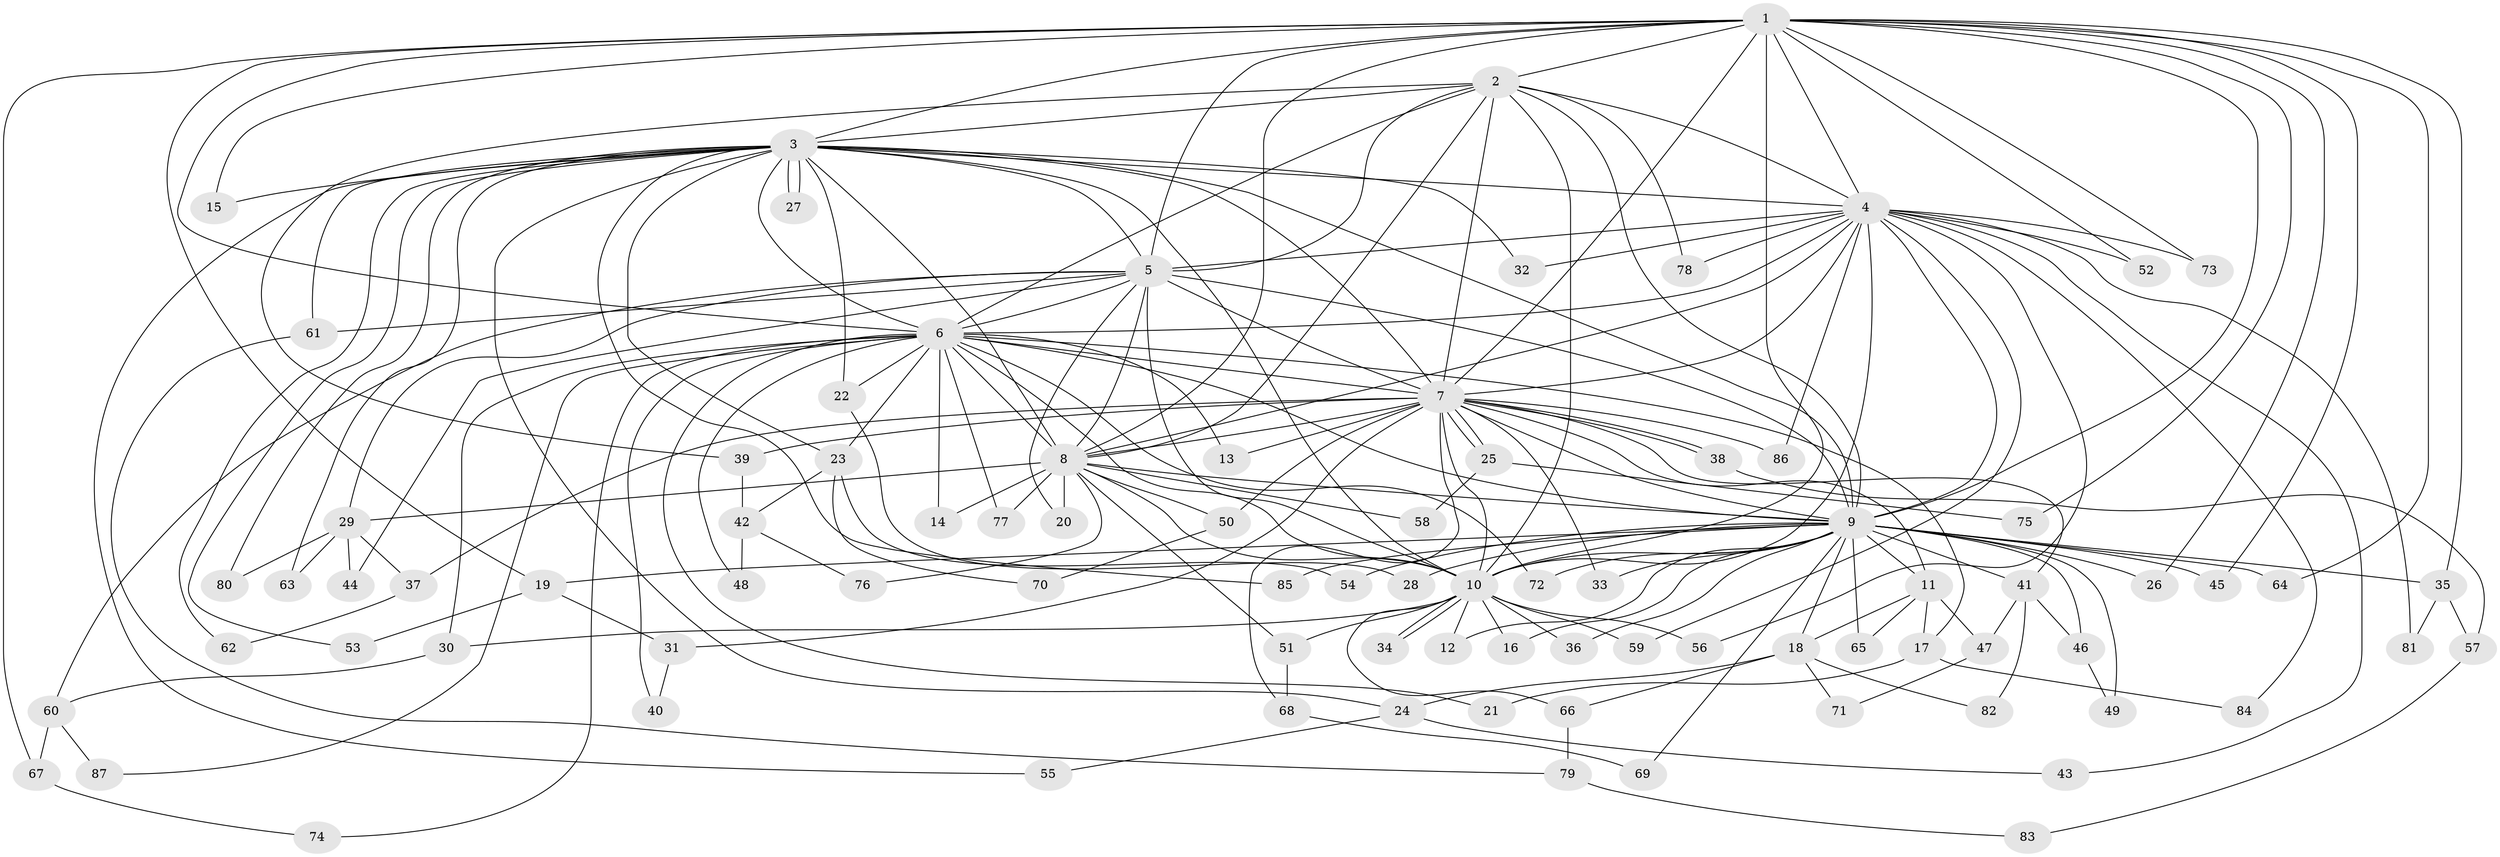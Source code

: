 // coarse degree distribution, {15: 0.03225806451612903, 13: 0.016129032258064516, 18: 0.016129032258064516, 17: 0.016129032258064516, 32: 0.016129032258064516, 14: 0.016129032258064516, 5: 0.04838709677419355, 2: 0.5483870967741935, 4: 0.0967741935483871, 6: 0.016129032258064516, 3: 0.12903225806451613, 7: 0.016129032258064516, 1: 0.03225806451612903}
// Generated by graph-tools (version 1.1) at 2025/49/03/04/25 22:49:40]
// undirected, 87 vertices, 199 edges
graph export_dot {
  node [color=gray90,style=filled];
  1;
  2;
  3;
  4;
  5;
  6;
  7;
  8;
  9;
  10;
  11;
  12;
  13;
  14;
  15;
  16;
  17;
  18;
  19;
  20;
  21;
  22;
  23;
  24;
  25;
  26;
  27;
  28;
  29;
  30;
  31;
  32;
  33;
  34;
  35;
  36;
  37;
  38;
  39;
  40;
  41;
  42;
  43;
  44;
  45;
  46;
  47;
  48;
  49;
  50;
  51;
  52;
  53;
  54;
  55;
  56;
  57;
  58;
  59;
  60;
  61;
  62;
  63;
  64;
  65;
  66;
  67;
  68;
  69;
  70;
  71;
  72;
  73;
  74;
  75;
  76;
  77;
  78;
  79;
  80;
  81;
  82;
  83;
  84;
  85;
  86;
  87;
  1 -- 2;
  1 -- 3;
  1 -- 4;
  1 -- 5;
  1 -- 6;
  1 -- 7;
  1 -- 8;
  1 -- 9;
  1 -- 10;
  1 -- 15;
  1 -- 19;
  1 -- 26;
  1 -- 35;
  1 -- 45;
  1 -- 52;
  1 -- 64;
  1 -- 67;
  1 -- 73;
  1 -- 75;
  2 -- 3;
  2 -- 4;
  2 -- 5;
  2 -- 6;
  2 -- 7;
  2 -- 8;
  2 -- 9;
  2 -- 10;
  2 -- 39;
  2 -- 78;
  3 -- 4;
  3 -- 5;
  3 -- 6;
  3 -- 7;
  3 -- 8;
  3 -- 9;
  3 -- 10;
  3 -- 15;
  3 -- 22;
  3 -- 23;
  3 -- 24;
  3 -- 27;
  3 -- 27;
  3 -- 32;
  3 -- 53;
  3 -- 55;
  3 -- 61;
  3 -- 62;
  3 -- 63;
  3 -- 80;
  3 -- 85;
  4 -- 5;
  4 -- 6;
  4 -- 7;
  4 -- 8;
  4 -- 9;
  4 -- 10;
  4 -- 32;
  4 -- 43;
  4 -- 52;
  4 -- 56;
  4 -- 59;
  4 -- 73;
  4 -- 78;
  4 -- 81;
  4 -- 84;
  4 -- 86;
  5 -- 6;
  5 -- 7;
  5 -- 8;
  5 -- 9;
  5 -- 10;
  5 -- 20;
  5 -- 29;
  5 -- 44;
  5 -- 60;
  5 -- 61;
  6 -- 7;
  6 -- 8;
  6 -- 9;
  6 -- 10;
  6 -- 13;
  6 -- 14;
  6 -- 17;
  6 -- 21;
  6 -- 22;
  6 -- 23;
  6 -- 30;
  6 -- 40;
  6 -- 48;
  6 -- 72;
  6 -- 74;
  6 -- 77;
  6 -- 87;
  7 -- 8;
  7 -- 9;
  7 -- 10;
  7 -- 11;
  7 -- 13;
  7 -- 25;
  7 -- 25;
  7 -- 31;
  7 -- 33;
  7 -- 37;
  7 -- 38;
  7 -- 38;
  7 -- 39;
  7 -- 41;
  7 -- 50;
  7 -- 68;
  7 -- 86;
  8 -- 9;
  8 -- 10;
  8 -- 14;
  8 -- 20;
  8 -- 29;
  8 -- 50;
  8 -- 51;
  8 -- 58;
  8 -- 76;
  8 -- 77;
  9 -- 10;
  9 -- 11;
  9 -- 12;
  9 -- 16;
  9 -- 18;
  9 -- 19;
  9 -- 26;
  9 -- 28;
  9 -- 33;
  9 -- 35;
  9 -- 36;
  9 -- 41;
  9 -- 45;
  9 -- 46;
  9 -- 49;
  9 -- 54;
  9 -- 64;
  9 -- 65;
  9 -- 69;
  9 -- 72;
  9 -- 85;
  10 -- 12;
  10 -- 16;
  10 -- 30;
  10 -- 34;
  10 -- 34;
  10 -- 36;
  10 -- 51;
  10 -- 56;
  10 -- 59;
  10 -- 66;
  11 -- 17;
  11 -- 18;
  11 -- 47;
  11 -- 65;
  17 -- 21;
  17 -- 84;
  18 -- 24;
  18 -- 66;
  18 -- 71;
  18 -- 82;
  19 -- 31;
  19 -- 53;
  22 -- 28;
  23 -- 42;
  23 -- 54;
  23 -- 70;
  24 -- 43;
  24 -- 55;
  25 -- 58;
  25 -- 75;
  29 -- 37;
  29 -- 44;
  29 -- 63;
  29 -- 80;
  30 -- 60;
  31 -- 40;
  35 -- 57;
  35 -- 81;
  37 -- 62;
  38 -- 57;
  39 -- 42;
  41 -- 46;
  41 -- 47;
  41 -- 82;
  42 -- 48;
  42 -- 76;
  46 -- 49;
  47 -- 71;
  50 -- 70;
  51 -- 68;
  57 -- 83;
  60 -- 67;
  60 -- 87;
  61 -- 79;
  66 -- 79;
  67 -- 74;
  68 -- 69;
  79 -- 83;
}
